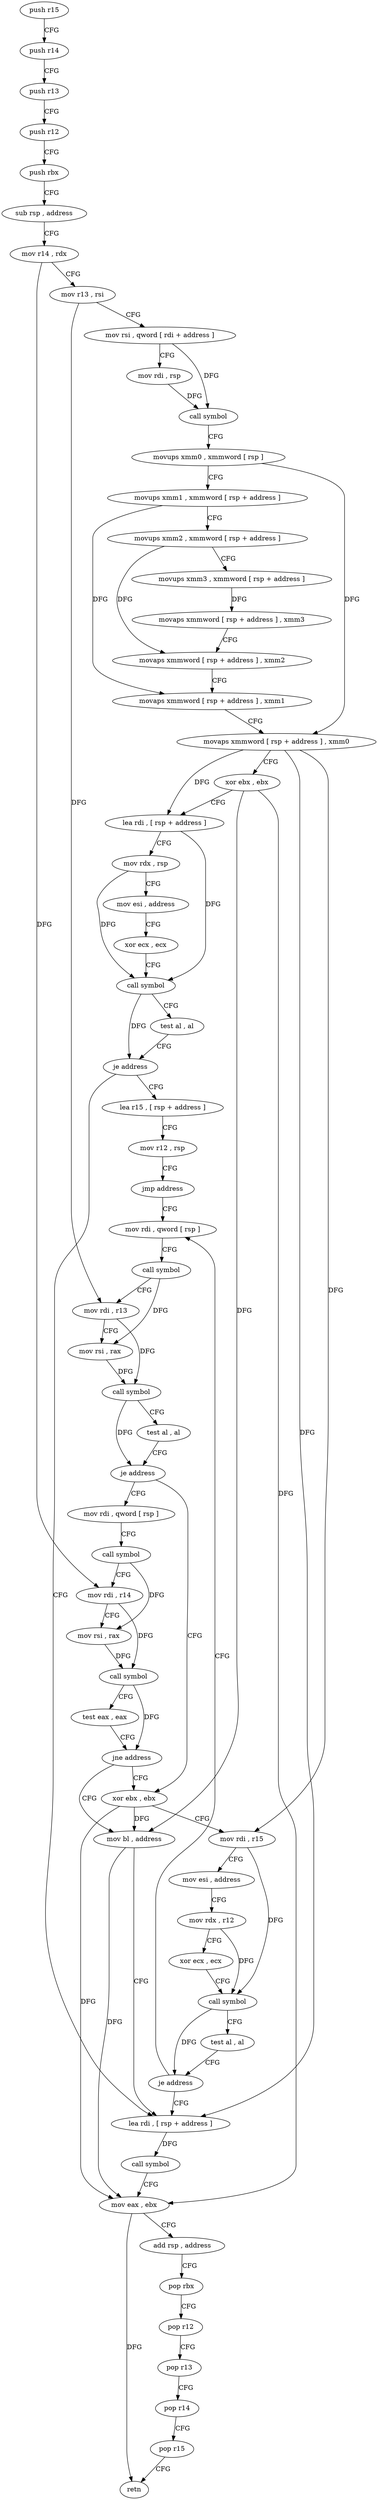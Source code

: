digraph "func" {
"83376" [label = "push r15" ]
"83378" [label = "push r14" ]
"83380" [label = "push r13" ]
"83382" [label = "push r12" ]
"83384" [label = "push rbx" ]
"83385" [label = "sub rsp , address" ]
"83392" [label = "mov r14 , rdx" ]
"83395" [label = "mov r13 , rsi" ]
"83398" [label = "mov rsi , qword [ rdi + address ]" ]
"83402" [label = "mov rdi , rsp" ]
"83405" [label = "call symbol" ]
"83410" [label = "movups xmm0 , xmmword [ rsp ]" ]
"83414" [label = "movups xmm1 , xmmword [ rsp + address ]" ]
"83419" [label = "movups xmm2 , xmmword [ rsp + address ]" ]
"83424" [label = "movups xmm3 , xmmword [ rsp + address ]" ]
"83429" [label = "movaps xmmword [ rsp + address ] , xmm3" ]
"83434" [label = "movaps xmmword [ rsp + address ] , xmm2" ]
"83439" [label = "movaps xmmword [ rsp + address ] , xmm1" ]
"83444" [label = "movaps xmmword [ rsp + address ] , xmm0" ]
"83449" [label = "xor ebx , ebx" ]
"83451" [label = "lea rdi , [ rsp + address ]" ]
"83456" [label = "mov rdx , rsp" ]
"83459" [label = "mov esi , address" ]
"83464" [label = "xor ecx , ecx" ]
"83466" [label = "call symbol" ]
"83471" [label = "test al , al" ]
"83473" [label = "je address" ]
"83562" [label = "lea rdi , [ rsp + address ]" ]
"83475" [label = "lea r15 , [ rsp + address ]" ]
"83567" [label = "call symbol" ]
"83572" [label = "mov eax , ebx" ]
"83574" [label = "add rsp , address" ]
"83581" [label = "pop rbx" ]
"83582" [label = "pop r12" ]
"83584" [label = "pop r13" ]
"83586" [label = "pop r14" ]
"83588" [label = "pop r15" ]
"83590" [label = "retn" ]
"83480" [label = "mov r12 , rsp" ]
"83483" [label = "jmp address" ]
"83512" [label = "mov rdi , qword [ rsp ]" ]
"83516" [label = "call symbol" ]
"83521" [label = "mov rdi , r13" ]
"83524" [label = "mov rsi , rax" ]
"83527" [label = "call symbol" ]
"83532" [label = "test al , al" ]
"83534" [label = "je address" ]
"83488" [label = "xor ebx , ebx" ]
"83536" [label = "mov rdi , qword [ rsp ]" ]
"83490" [label = "mov rdi , r15" ]
"83493" [label = "mov esi , address" ]
"83498" [label = "mov rdx , r12" ]
"83501" [label = "xor ecx , ecx" ]
"83503" [label = "call symbol" ]
"83508" [label = "test al , al" ]
"83510" [label = "je address" ]
"83540" [label = "call symbol" ]
"83545" [label = "mov rdi , r14" ]
"83548" [label = "mov rsi , rax" ]
"83551" [label = "call symbol" ]
"83556" [label = "test eax , eax" ]
"83558" [label = "jne address" ]
"83560" [label = "mov bl , address" ]
"83376" -> "83378" [ label = "CFG" ]
"83378" -> "83380" [ label = "CFG" ]
"83380" -> "83382" [ label = "CFG" ]
"83382" -> "83384" [ label = "CFG" ]
"83384" -> "83385" [ label = "CFG" ]
"83385" -> "83392" [ label = "CFG" ]
"83392" -> "83395" [ label = "CFG" ]
"83392" -> "83545" [ label = "DFG" ]
"83395" -> "83398" [ label = "CFG" ]
"83395" -> "83521" [ label = "DFG" ]
"83398" -> "83402" [ label = "CFG" ]
"83398" -> "83405" [ label = "DFG" ]
"83402" -> "83405" [ label = "DFG" ]
"83405" -> "83410" [ label = "CFG" ]
"83410" -> "83414" [ label = "CFG" ]
"83410" -> "83444" [ label = "DFG" ]
"83414" -> "83419" [ label = "CFG" ]
"83414" -> "83439" [ label = "DFG" ]
"83419" -> "83424" [ label = "CFG" ]
"83419" -> "83434" [ label = "DFG" ]
"83424" -> "83429" [ label = "DFG" ]
"83429" -> "83434" [ label = "CFG" ]
"83434" -> "83439" [ label = "CFG" ]
"83439" -> "83444" [ label = "CFG" ]
"83444" -> "83449" [ label = "CFG" ]
"83444" -> "83451" [ label = "DFG" ]
"83444" -> "83562" [ label = "DFG" ]
"83444" -> "83490" [ label = "DFG" ]
"83449" -> "83451" [ label = "CFG" ]
"83449" -> "83572" [ label = "DFG" ]
"83449" -> "83560" [ label = "DFG" ]
"83451" -> "83456" [ label = "CFG" ]
"83451" -> "83466" [ label = "DFG" ]
"83456" -> "83459" [ label = "CFG" ]
"83456" -> "83466" [ label = "DFG" ]
"83459" -> "83464" [ label = "CFG" ]
"83464" -> "83466" [ label = "CFG" ]
"83466" -> "83471" [ label = "CFG" ]
"83466" -> "83473" [ label = "DFG" ]
"83471" -> "83473" [ label = "CFG" ]
"83473" -> "83562" [ label = "CFG" ]
"83473" -> "83475" [ label = "CFG" ]
"83562" -> "83567" [ label = "DFG" ]
"83475" -> "83480" [ label = "CFG" ]
"83567" -> "83572" [ label = "CFG" ]
"83572" -> "83574" [ label = "CFG" ]
"83572" -> "83590" [ label = "DFG" ]
"83574" -> "83581" [ label = "CFG" ]
"83581" -> "83582" [ label = "CFG" ]
"83582" -> "83584" [ label = "CFG" ]
"83584" -> "83586" [ label = "CFG" ]
"83586" -> "83588" [ label = "CFG" ]
"83588" -> "83590" [ label = "CFG" ]
"83480" -> "83483" [ label = "CFG" ]
"83483" -> "83512" [ label = "CFG" ]
"83512" -> "83516" [ label = "CFG" ]
"83516" -> "83521" [ label = "CFG" ]
"83516" -> "83524" [ label = "DFG" ]
"83521" -> "83524" [ label = "CFG" ]
"83521" -> "83527" [ label = "DFG" ]
"83524" -> "83527" [ label = "DFG" ]
"83527" -> "83532" [ label = "CFG" ]
"83527" -> "83534" [ label = "DFG" ]
"83532" -> "83534" [ label = "CFG" ]
"83534" -> "83488" [ label = "CFG" ]
"83534" -> "83536" [ label = "CFG" ]
"83488" -> "83490" [ label = "CFG" ]
"83488" -> "83572" [ label = "DFG" ]
"83488" -> "83560" [ label = "DFG" ]
"83536" -> "83540" [ label = "CFG" ]
"83490" -> "83493" [ label = "CFG" ]
"83490" -> "83503" [ label = "DFG" ]
"83493" -> "83498" [ label = "CFG" ]
"83498" -> "83501" [ label = "CFG" ]
"83498" -> "83503" [ label = "DFG" ]
"83501" -> "83503" [ label = "CFG" ]
"83503" -> "83508" [ label = "CFG" ]
"83503" -> "83510" [ label = "DFG" ]
"83508" -> "83510" [ label = "CFG" ]
"83510" -> "83562" [ label = "CFG" ]
"83510" -> "83512" [ label = "CFG" ]
"83540" -> "83545" [ label = "CFG" ]
"83540" -> "83548" [ label = "DFG" ]
"83545" -> "83548" [ label = "CFG" ]
"83545" -> "83551" [ label = "DFG" ]
"83548" -> "83551" [ label = "DFG" ]
"83551" -> "83556" [ label = "CFG" ]
"83551" -> "83558" [ label = "DFG" ]
"83556" -> "83558" [ label = "CFG" ]
"83558" -> "83488" [ label = "CFG" ]
"83558" -> "83560" [ label = "CFG" ]
"83560" -> "83562" [ label = "CFG" ]
"83560" -> "83572" [ label = "DFG" ]
}

